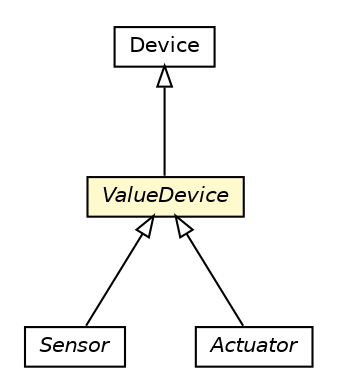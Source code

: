 #!/usr/local/bin/dot
#
# Class diagram 
# Generated by UMLGraph version R5_6-24-gf6e263 (http://www.umlgraph.org/)
#

digraph G {
	edge [fontname="Helvetica",fontsize=10,labelfontname="Helvetica",labelfontsize=10];
	node [fontname="Helvetica",fontsize=10,shape=plaintext];
	nodesep=0.25;
	ranksep=0.5;
	// org.universAAL.ontology.phThing.Device
	c395276 [label=<<table title="org.universAAL.ontology.phThing.Device" border="0" cellborder="1" cellspacing="0" cellpadding="2" port="p" href="../phThing/Device.html">
		<tr><td><table border="0" cellspacing="0" cellpadding="1">
<tr><td align="center" balign="center"> Device </td></tr>
		</table></td></tr>
		</table>>, URL="../phThing/Device.html", fontname="Helvetica", fontcolor="black", fontsize=10.0];
	// org.universAAL.ontology.device.Sensor
	c395373 [label=<<table title="org.universAAL.ontology.device.Sensor" border="0" cellborder="1" cellspacing="0" cellpadding="2" port="p" href="./Sensor.html">
		<tr><td><table border="0" cellspacing="0" cellpadding="1">
<tr><td align="center" balign="center"><font face="Helvetica-Oblique"> Sensor </font></td></tr>
		</table></td></tr>
		</table>>, URL="./Sensor.html", fontname="Helvetica", fontcolor="black", fontsize=10.0];
	// org.universAAL.ontology.device.ValueDevice
	c395379 [label=<<table title="org.universAAL.ontology.device.ValueDevice" border="0" cellborder="1" cellspacing="0" cellpadding="2" port="p" bgcolor="lemonChiffon" href="./ValueDevice.html">
		<tr><td><table border="0" cellspacing="0" cellpadding="1">
<tr><td align="center" balign="center"><font face="Helvetica-Oblique"> ValueDevice </font></td></tr>
		</table></td></tr>
		</table>>, URL="./ValueDevice.html", fontname="Helvetica", fontcolor="black", fontsize=10.0];
	// org.universAAL.ontology.device.Actuator
	c395380 [label=<<table title="org.universAAL.ontology.device.Actuator" border="0" cellborder="1" cellspacing="0" cellpadding="2" port="p" href="./Actuator.html">
		<tr><td><table border="0" cellspacing="0" cellpadding="1">
<tr><td align="center" balign="center"><font face="Helvetica-Oblique"> Actuator </font></td></tr>
		</table></td></tr>
		</table>>, URL="./Actuator.html", fontname="Helvetica", fontcolor="black", fontsize=10.0];
	//org.universAAL.ontology.device.Sensor extends org.universAAL.ontology.device.ValueDevice
	c395379:p -> c395373:p [dir=back,arrowtail=empty];
	//org.universAAL.ontology.device.ValueDevice extends org.universAAL.ontology.phThing.Device
	c395276:p -> c395379:p [dir=back,arrowtail=empty];
	//org.universAAL.ontology.device.Actuator extends org.universAAL.ontology.device.ValueDevice
	c395379:p -> c395380:p [dir=back,arrowtail=empty];
}

